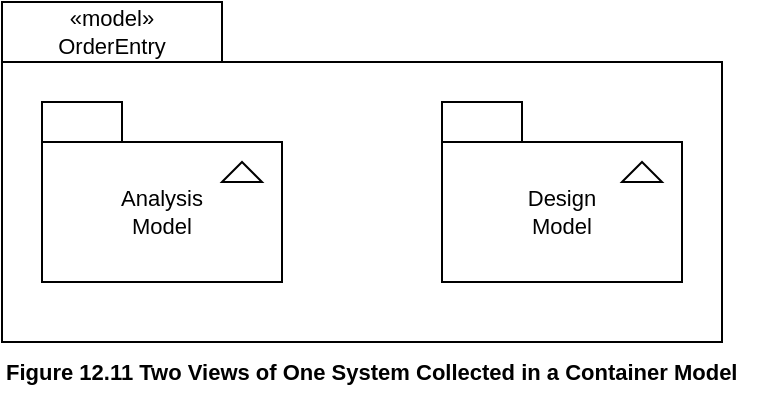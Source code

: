 <mxfile version="21.6.5" type="device">
  <diagram name="Page-1" id="VHgu3Y3rq5o5_nkYWmtT">
    <mxGraphModel dx="880" dy="545" grid="1" gridSize="10" guides="1" tooltips="1" connect="1" arrows="1" fold="1" page="1" pageScale="1" pageWidth="1169" pageHeight="827" math="0" shadow="0">
      <root>
        <mxCell id="0" />
        <mxCell id="1" parent="0" />
        <mxCell id="NpCfHbmrvsdoNfH_4CD--2" value="&lt;span style=&quot;font-weight: normal;&quot;&gt;«model»&lt;br&gt;OrderEntry&lt;/span&gt;" style="shape=folder;fontStyle=1;tabWidth=110;tabHeight=30;tabPosition=left;html=1;boundedLbl=1;labelInHeader=1;container=1;collapsible=0;whiteSpace=wrap;fontFamily=Helvetica;fontSize=11;fontColor=default;" vertex="1" parent="1">
          <mxGeometry width="360" height="170" as="geometry" />
        </mxCell>
        <mxCell id="NpCfHbmrvsdoNfH_4CD--3" value="" style="html=1;strokeColor=none;resizeWidth=1;resizeHeight=1;fillColor=none;part=1;connectable=0;allowArrows=0;deletable=0;whiteSpace=wrap;fontFamily=Helvetica;fontSize=11;fontColor=default;" vertex="1" parent="NpCfHbmrvsdoNfH_4CD--2">
          <mxGeometry width="360" height="149.6" relative="1" as="geometry">
            <mxPoint y="30" as="offset" />
          </mxGeometry>
        </mxCell>
        <mxCell id="NpCfHbmrvsdoNfH_4CD--1" value="&lt;span style=&quot;font-weight: normal;&quot;&gt;Analysis&lt;br&gt;Model&lt;/span&gt;" style="shape=folder;fontStyle=1;tabWidth=40;tabHeight=20;tabPosition=left;html=1;boundedLbl=1;folderSymbol=triangle;whiteSpace=wrap;fontFamily=Helvetica;fontSize=11;fontColor=default;" vertex="1" parent="NpCfHbmrvsdoNfH_4CD--2">
          <mxGeometry x="20" y="50" width="120" height="90" as="geometry" />
        </mxCell>
        <mxCell id="NpCfHbmrvsdoNfH_4CD--5" value="&lt;span style=&quot;font-weight: normal;&quot;&gt;Design&lt;br&gt;Model&lt;/span&gt;" style="shape=folder;fontStyle=1;tabWidth=40;tabHeight=20;tabPosition=left;html=1;boundedLbl=1;folderSymbol=triangle;whiteSpace=wrap;fontFamily=Helvetica;fontSize=11;fontColor=default;" vertex="1" parent="NpCfHbmrvsdoNfH_4CD--2">
          <mxGeometry x="220" y="50" width="120" height="90" as="geometry" />
        </mxCell>
        <mxCell id="NpCfHbmrvsdoNfH_4CD--7" value="&lt;b&gt;Figure 12.11 Two Views of One System Collected in a Container Model&lt;/b&gt;" style="text;html=1;align=left;verticalAlign=middle;resizable=0;points=[];autosize=1;strokeColor=none;fillColor=none;fontSize=11;fontFamily=Helvetica;fontColor=default;" vertex="1" parent="1">
          <mxGeometry y="170" width="390" height="30" as="geometry" />
        </mxCell>
      </root>
    </mxGraphModel>
  </diagram>
</mxfile>

